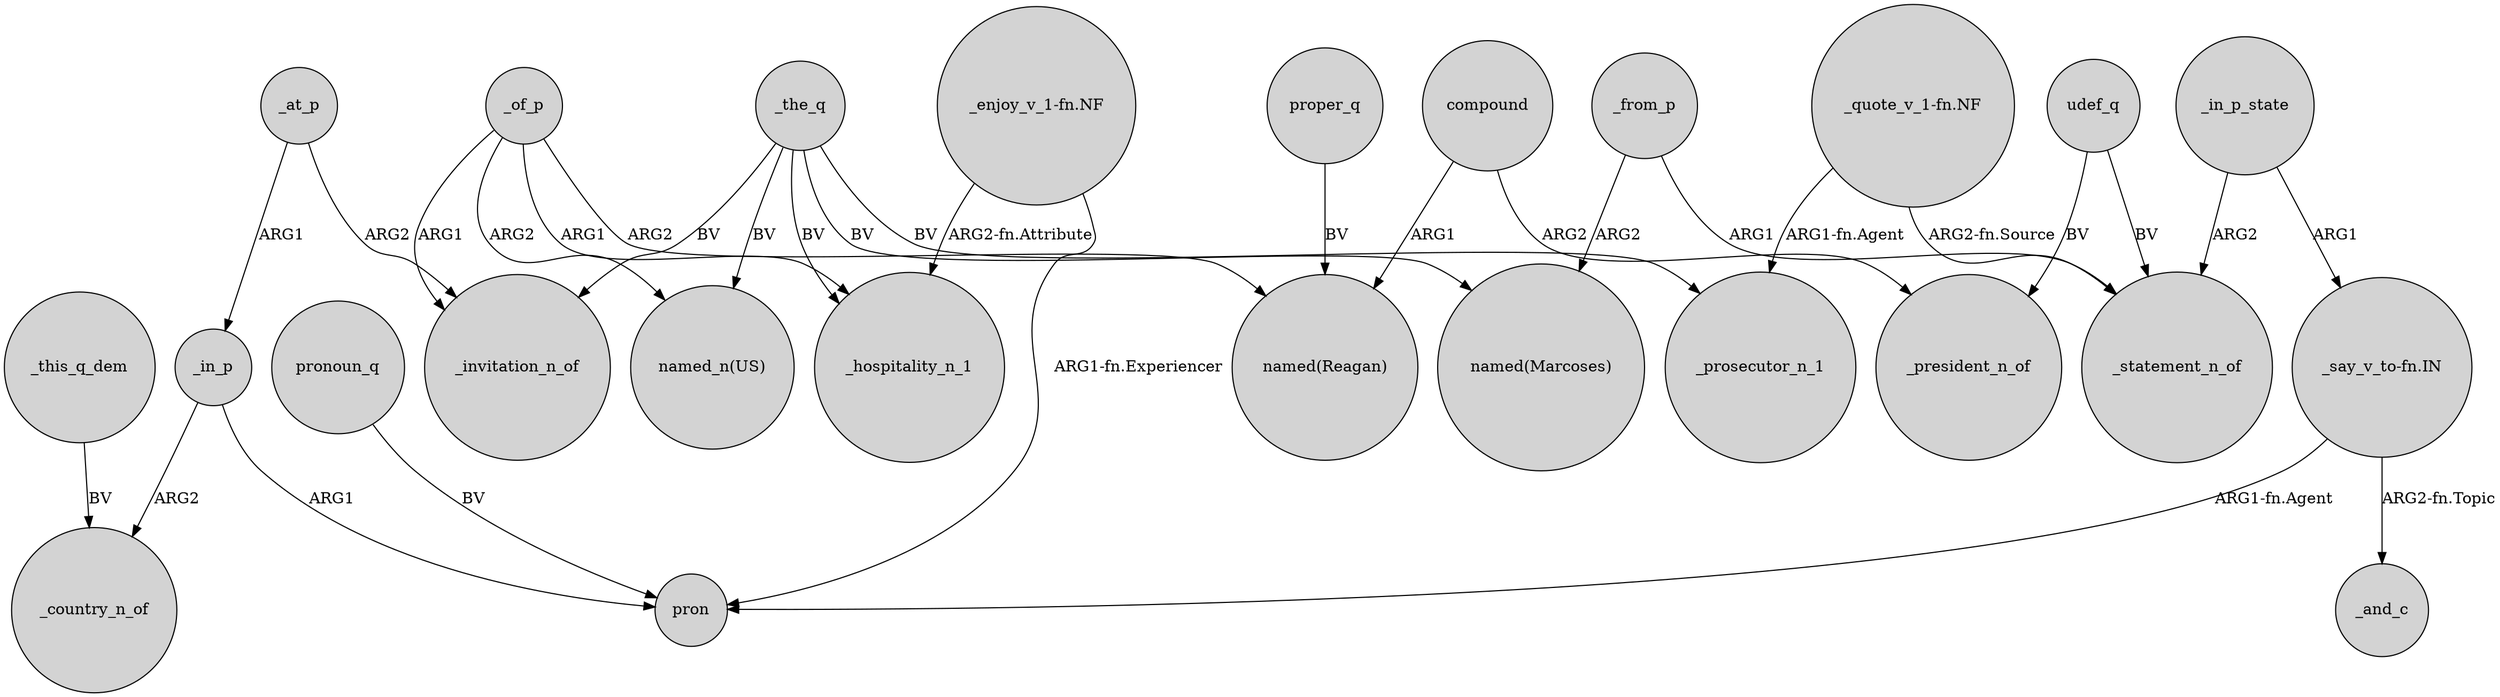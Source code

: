 digraph {
	node [shape=circle style=filled]
	"_quote_v_1-fn.NF" -> _prosecutor_n_1 [label="ARG1-fn.Agent"]
	compound -> "named(Reagan)" [label=ARG1]
	_in_p -> pron [label=ARG1]
	compound -> _president_n_of [label=ARG2]
	_at_p -> _invitation_n_of [label=ARG2]
	_of_p -> "named_n(US)" [label=ARG2]
	_of_p -> _hospitality_n_1 [label=ARG1]
	_the_q -> "named(Marcoses)" [label=BV]
	_the_q -> _prosecutor_n_1 [label=BV]
	_in_p_state -> _statement_n_of [label=ARG2]
	_in_p -> _country_n_of [label=ARG2]
	_this_q_dem -> _country_n_of [label=BV]
	"_enjoy_v_1-fn.NF" -> pron [label="ARG1-fn.Experiencer"]
	_of_p -> _invitation_n_of [label=ARG1]
	_from_p -> "named(Marcoses)" [label=ARG2]
	_the_q -> "named_n(US)" [label=BV]
	_the_q -> _invitation_n_of [label=BV]
	pronoun_q -> pron [label=BV]
	_at_p -> _in_p [label=ARG1]
	_from_p -> _statement_n_of [label=ARG1]
	udef_q -> _president_n_of [label=BV]
	_of_p -> "named(Reagan)" [label=ARG2]
	"_say_v_to-fn.IN" -> _and_c [label="ARG2-fn.Topic"]
	udef_q -> _statement_n_of [label=BV]
	"_enjoy_v_1-fn.NF" -> _hospitality_n_1 [label="ARG2-fn.Attribute"]
	"_quote_v_1-fn.NF" -> _statement_n_of [label="ARG2-fn.Source"]
	"_say_v_to-fn.IN" -> pron [label="ARG1-fn.Agent"]
	proper_q -> "named(Reagan)" [label=BV]
	_the_q -> _hospitality_n_1 [label=BV]
	_in_p_state -> "_say_v_to-fn.IN" [label=ARG1]
}
